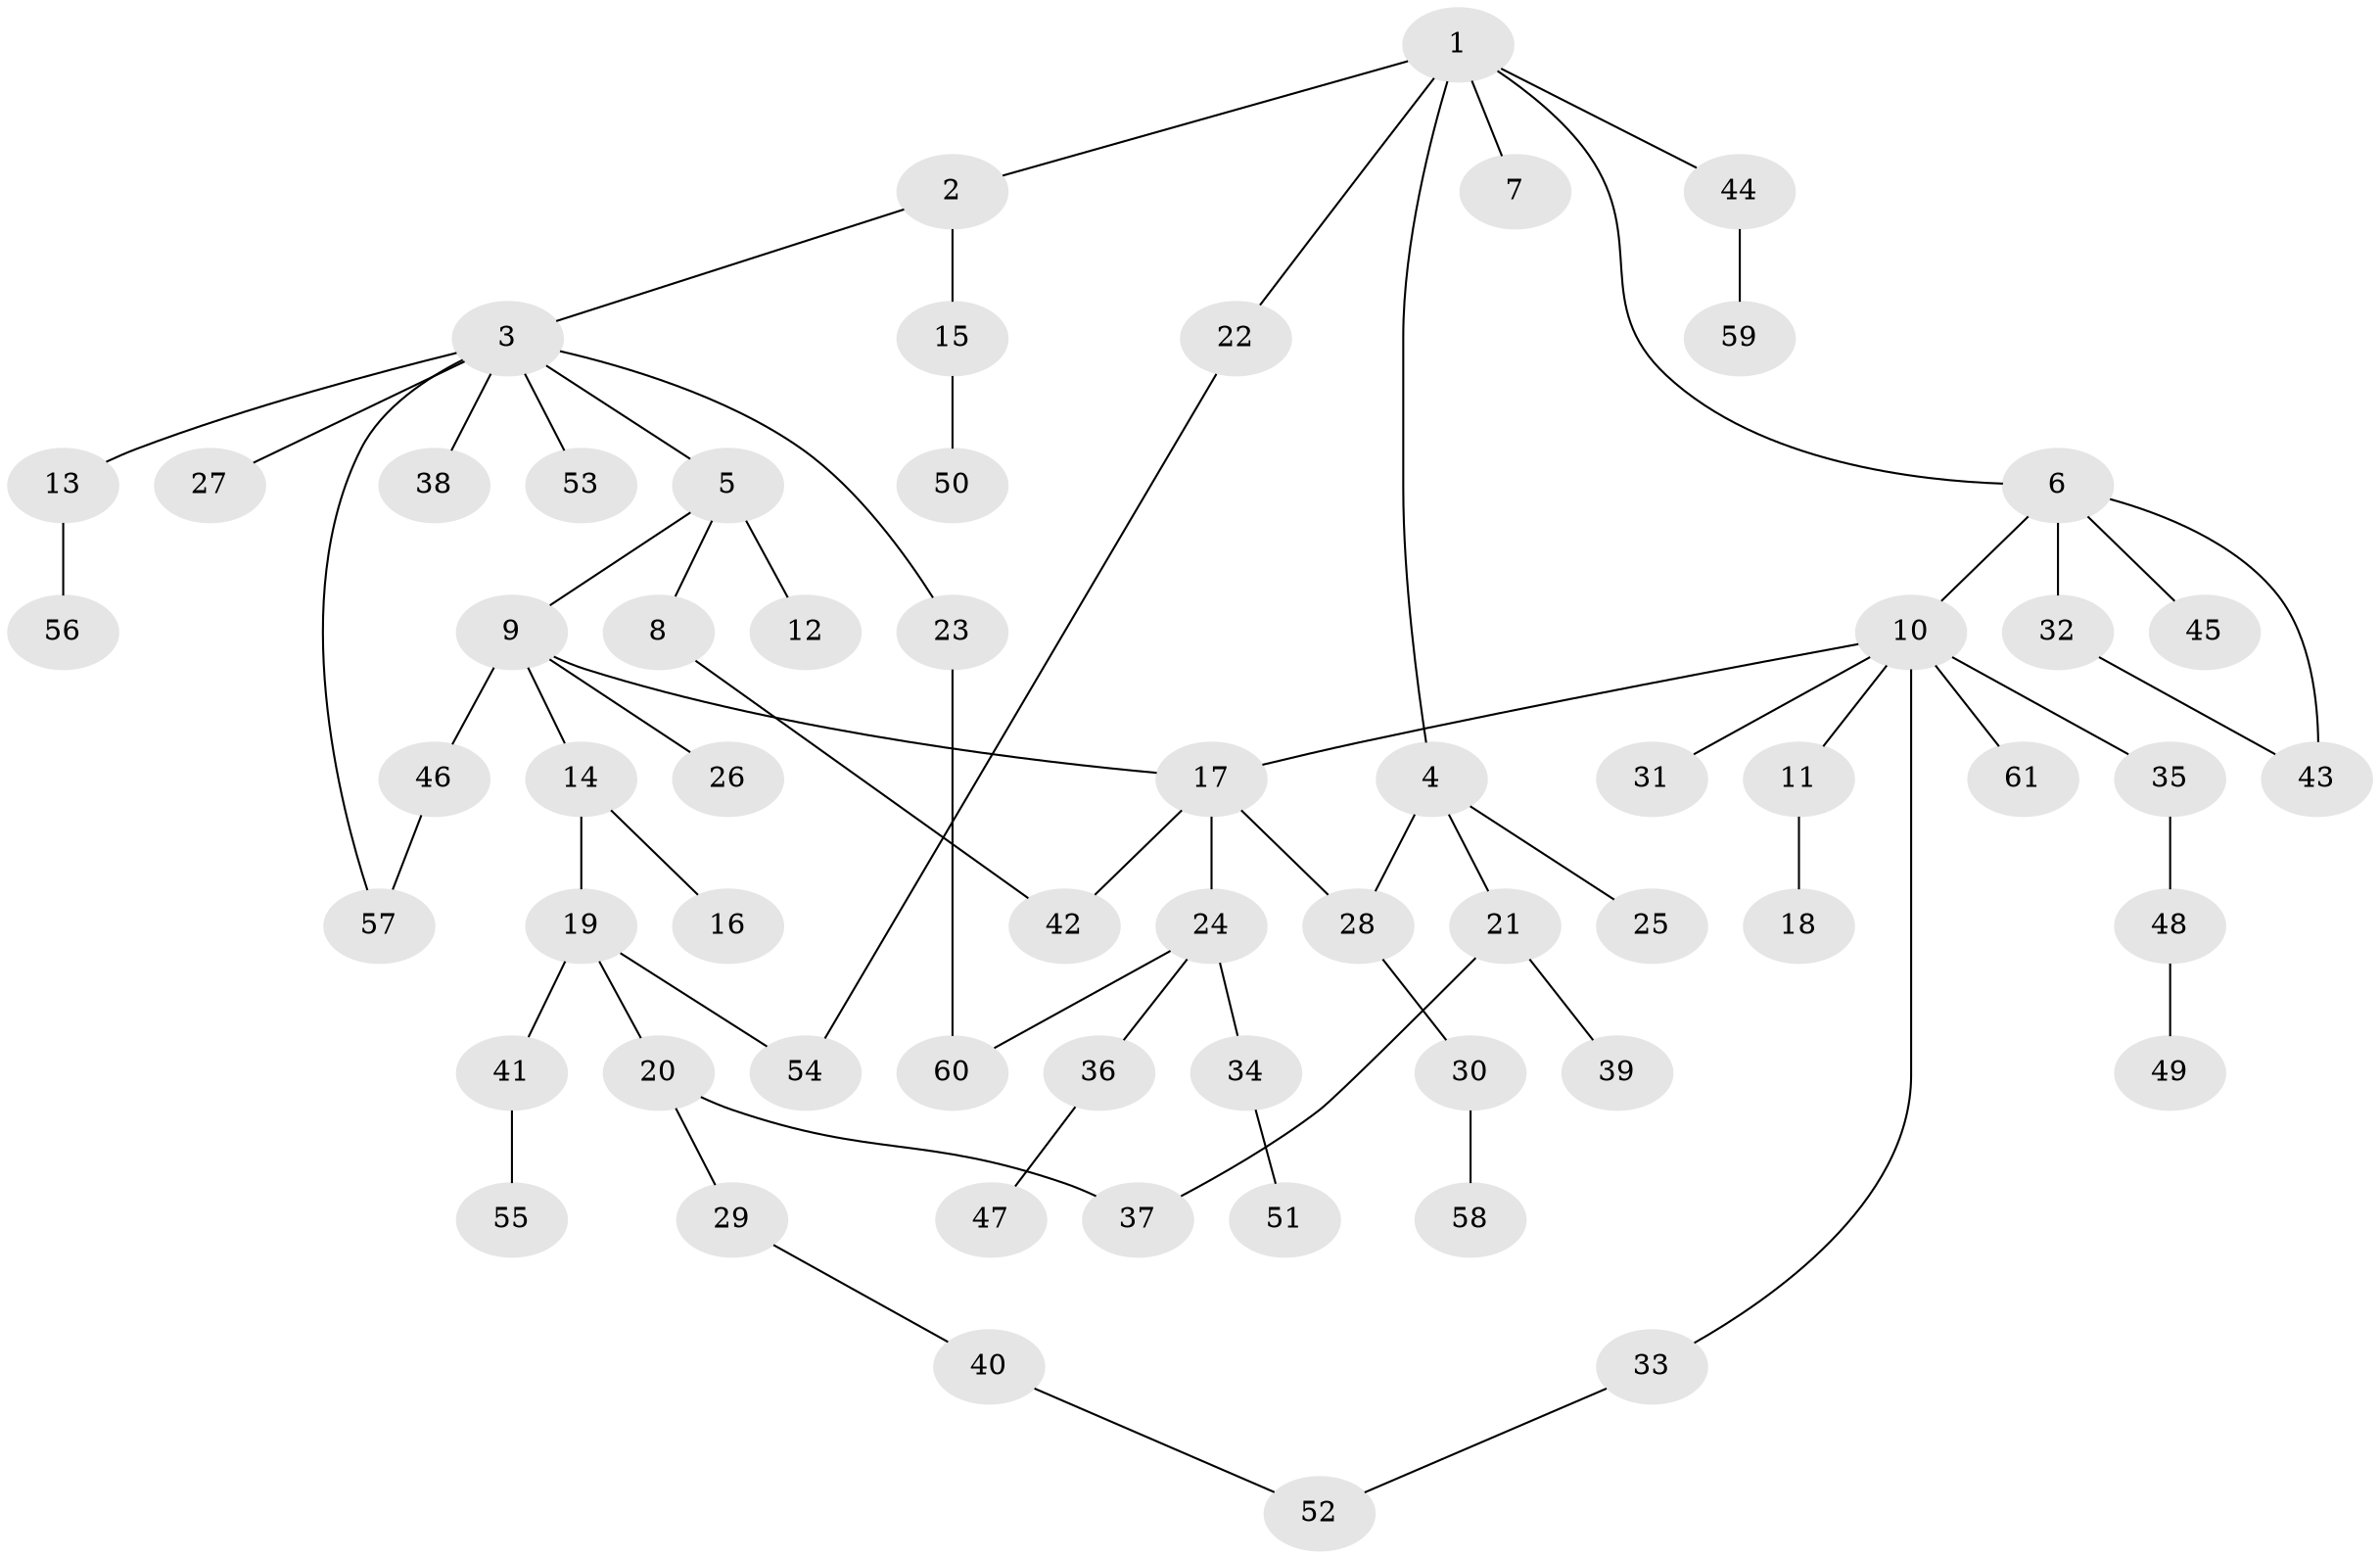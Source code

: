 // coarse degree distribution, {3: 0.12903225806451613, 5: 0.06451612903225806, 2: 0.3225806451612903, 4: 0.0967741935483871, 6: 0.06451612903225806, 1: 0.3225806451612903}
// Generated by graph-tools (version 1.1) at 2025/36/03/04/25 23:36:05]
// undirected, 61 vertices, 69 edges
graph export_dot {
  node [color=gray90,style=filled];
  1;
  2;
  3;
  4;
  5;
  6;
  7;
  8;
  9;
  10;
  11;
  12;
  13;
  14;
  15;
  16;
  17;
  18;
  19;
  20;
  21;
  22;
  23;
  24;
  25;
  26;
  27;
  28;
  29;
  30;
  31;
  32;
  33;
  34;
  35;
  36;
  37;
  38;
  39;
  40;
  41;
  42;
  43;
  44;
  45;
  46;
  47;
  48;
  49;
  50;
  51;
  52;
  53;
  54;
  55;
  56;
  57;
  58;
  59;
  60;
  61;
  1 -- 2;
  1 -- 4;
  1 -- 6;
  1 -- 7;
  1 -- 22;
  1 -- 44;
  2 -- 3;
  2 -- 15;
  3 -- 5;
  3 -- 13;
  3 -- 23;
  3 -- 27;
  3 -- 38;
  3 -- 53;
  3 -- 57;
  4 -- 21;
  4 -- 25;
  4 -- 28;
  5 -- 8;
  5 -- 9;
  5 -- 12;
  6 -- 10;
  6 -- 32;
  6 -- 43;
  6 -- 45;
  8 -- 42;
  9 -- 14;
  9 -- 26;
  9 -- 46;
  9 -- 17;
  10 -- 11;
  10 -- 17;
  10 -- 31;
  10 -- 33;
  10 -- 35;
  10 -- 61;
  11 -- 18;
  13 -- 56;
  14 -- 16;
  14 -- 19;
  15 -- 50;
  17 -- 24;
  17 -- 42;
  17 -- 28;
  19 -- 20;
  19 -- 41;
  19 -- 54;
  20 -- 29;
  20 -- 37;
  21 -- 39;
  21 -- 37;
  22 -- 54;
  23 -- 60;
  24 -- 34;
  24 -- 36;
  24 -- 60;
  28 -- 30;
  29 -- 40;
  30 -- 58;
  32 -- 43;
  33 -- 52;
  34 -- 51;
  35 -- 48;
  36 -- 47;
  40 -- 52;
  41 -- 55;
  44 -- 59;
  46 -- 57;
  48 -- 49;
}
